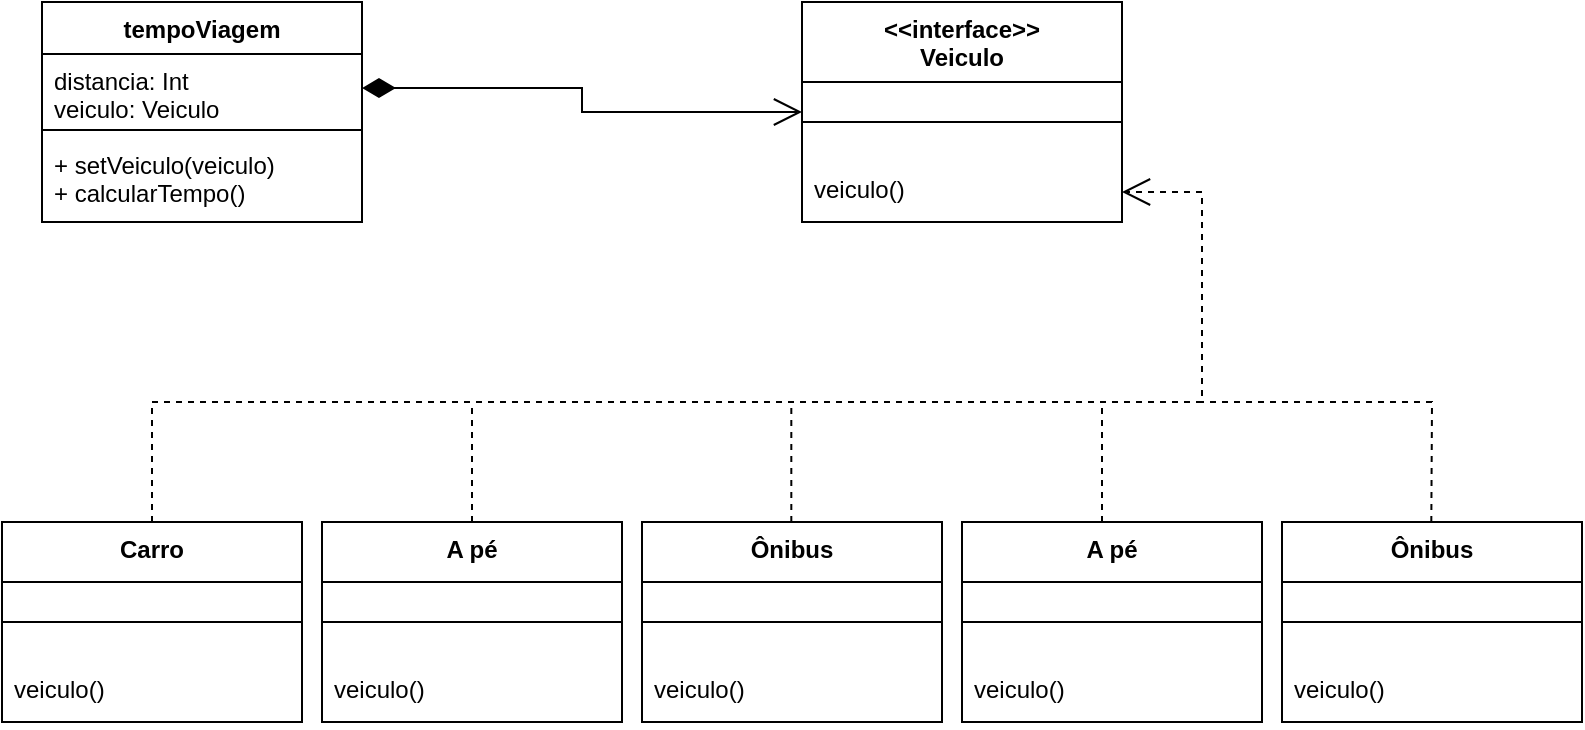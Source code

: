 <mxfile version="24.7.7">
  <diagram id="C5RBs43oDa-KdzZeNtuy" name="Page-1">
    <mxGraphModel dx="1079" dy="492" grid="1" gridSize="10" guides="1" tooltips="1" connect="1" arrows="1" fold="1" page="1" pageScale="1" pageWidth="827" pageHeight="1169" math="0" shadow="0">
      <root>
        <mxCell id="WIyWlLk6GJQsqaUBKTNV-0" />
        <mxCell id="WIyWlLk6GJQsqaUBKTNV-1" parent="WIyWlLk6GJQsqaUBKTNV-0" />
        <mxCell id="KXHuL7IJYubUjfSZ4twf-0" value="tempoViagem" style="swimlane;fontStyle=1;align=center;verticalAlign=top;childLayout=stackLayout;horizontal=1;startSize=26;horizontalStack=0;resizeParent=1;resizeParentMax=0;resizeLast=0;collapsible=1;marginBottom=0;whiteSpace=wrap;html=1;" vertex="1" parent="WIyWlLk6GJQsqaUBKTNV-1">
          <mxGeometry x="30" y="30" width="160" height="110" as="geometry" />
        </mxCell>
        <mxCell id="KXHuL7IJYubUjfSZ4twf-1" value="distancia: Int&lt;br&gt;veiculo: Veiculo" style="text;strokeColor=none;fillColor=none;align=left;verticalAlign=top;spacingLeft=4;spacingRight=4;overflow=hidden;rotatable=0;points=[[0,0.5],[1,0.5]];portConstraint=eastwest;whiteSpace=wrap;html=1;" vertex="1" parent="KXHuL7IJYubUjfSZ4twf-0">
          <mxGeometry y="26" width="160" height="34" as="geometry" />
        </mxCell>
        <mxCell id="KXHuL7IJYubUjfSZ4twf-2" value="" style="line;strokeWidth=1;fillColor=none;align=left;verticalAlign=middle;spacingTop=-1;spacingLeft=3;spacingRight=3;rotatable=0;labelPosition=right;points=[];portConstraint=eastwest;strokeColor=inherit;" vertex="1" parent="KXHuL7IJYubUjfSZ4twf-0">
          <mxGeometry y="60" width="160" height="8" as="geometry" />
        </mxCell>
        <mxCell id="KXHuL7IJYubUjfSZ4twf-3" value="+ setVeiculo(veiculo)&lt;div&gt;+ calcularTempo()&lt;/div&gt;" style="text;strokeColor=none;fillColor=none;align=left;verticalAlign=top;spacingLeft=4;spacingRight=4;overflow=hidden;rotatable=0;points=[[0,0.5],[1,0.5]];portConstraint=eastwest;whiteSpace=wrap;html=1;" vertex="1" parent="KXHuL7IJYubUjfSZ4twf-0">
          <mxGeometry y="68" width="160" height="42" as="geometry" />
        </mxCell>
        <mxCell id="KXHuL7IJYubUjfSZ4twf-4" value="&amp;lt;&amp;lt;interface&amp;gt;&amp;gt;&lt;div&gt;Veiculo&lt;/div&gt;" style="swimlane;fontStyle=1;align=center;verticalAlign=top;childLayout=stackLayout;horizontal=1;startSize=40;horizontalStack=0;resizeParent=1;resizeParentMax=0;resizeLast=0;collapsible=1;marginBottom=0;whiteSpace=wrap;html=1;" vertex="1" parent="WIyWlLk6GJQsqaUBKTNV-1">
          <mxGeometry x="410" y="30" width="160" height="110" as="geometry" />
        </mxCell>
        <mxCell id="KXHuL7IJYubUjfSZ4twf-6" value="" style="line;strokeWidth=1;fillColor=none;align=left;verticalAlign=middle;spacingTop=-1;spacingLeft=3;spacingRight=3;rotatable=0;labelPosition=right;points=[];portConstraint=eastwest;strokeColor=inherit;" vertex="1" parent="KXHuL7IJYubUjfSZ4twf-4">
          <mxGeometry y="40" width="160" height="40" as="geometry" />
        </mxCell>
        <mxCell id="KXHuL7IJYubUjfSZ4twf-7" value="veiculo()" style="text;strokeColor=none;fillColor=none;align=left;verticalAlign=top;spacingLeft=4;spacingRight=4;overflow=hidden;rotatable=0;points=[[0,0.5],[1,0.5]];portConstraint=eastwest;whiteSpace=wrap;html=1;" vertex="1" parent="KXHuL7IJYubUjfSZ4twf-4">
          <mxGeometry y="80" width="160" height="30" as="geometry" />
        </mxCell>
        <mxCell id="KXHuL7IJYubUjfSZ4twf-8" value="Carro" style="swimlane;fontStyle=1;align=center;verticalAlign=top;childLayout=stackLayout;horizontal=1;startSize=30;horizontalStack=0;resizeParent=1;resizeParentMax=0;resizeLast=0;collapsible=1;marginBottom=0;whiteSpace=wrap;html=1;" vertex="1" parent="WIyWlLk6GJQsqaUBKTNV-1">
          <mxGeometry x="10" y="290" width="150" height="100" as="geometry" />
        </mxCell>
        <mxCell id="KXHuL7IJYubUjfSZ4twf-9" value="" style="line;strokeWidth=1;fillColor=none;align=left;verticalAlign=middle;spacingTop=-1;spacingLeft=3;spacingRight=3;rotatable=0;labelPosition=right;points=[];portConstraint=eastwest;strokeColor=inherit;" vertex="1" parent="KXHuL7IJYubUjfSZ4twf-8">
          <mxGeometry y="30" width="150" height="40" as="geometry" />
        </mxCell>
        <mxCell id="KXHuL7IJYubUjfSZ4twf-10" value="veiculo()" style="text;strokeColor=none;fillColor=none;align=left;verticalAlign=top;spacingLeft=4;spacingRight=4;overflow=hidden;rotatable=0;points=[[0,0.5],[1,0.5]];portConstraint=eastwest;whiteSpace=wrap;html=1;" vertex="1" parent="KXHuL7IJYubUjfSZ4twf-8">
          <mxGeometry y="70" width="150" height="30" as="geometry" />
        </mxCell>
        <mxCell id="KXHuL7IJYubUjfSZ4twf-11" value="A pé" style="swimlane;fontStyle=1;align=center;verticalAlign=top;childLayout=stackLayout;horizontal=1;startSize=30;horizontalStack=0;resizeParent=1;resizeParentMax=0;resizeLast=0;collapsible=1;marginBottom=0;whiteSpace=wrap;html=1;" vertex="1" parent="WIyWlLk6GJQsqaUBKTNV-1">
          <mxGeometry x="170" y="290" width="150" height="100" as="geometry" />
        </mxCell>
        <mxCell id="KXHuL7IJYubUjfSZ4twf-12" value="" style="line;strokeWidth=1;fillColor=none;align=left;verticalAlign=middle;spacingTop=-1;spacingLeft=3;spacingRight=3;rotatable=0;labelPosition=right;points=[];portConstraint=eastwest;strokeColor=inherit;" vertex="1" parent="KXHuL7IJYubUjfSZ4twf-11">
          <mxGeometry y="30" width="150" height="40" as="geometry" />
        </mxCell>
        <mxCell id="KXHuL7IJYubUjfSZ4twf-13" value="veiculo()" style="text;strokeColor=none;fillColor=none;align=left;verticalAlign=top;spacingLeft=4;spacingRight=4;overflow=hidden;rotatable=0;points=[[0,0.5],[1,0.5]];portConstraint=eastwest;whiteSpace=wrap;html=1;" vertex="1" parent="KXHuL7IJYubUjfSZ4twf-11">
          <mxGeometry y="70" width="150" height="30" as="geometry" />
        </mxCell>
        <mxCell id="KXHuL7IJYubUjfSZ4twf-14" value="Ônibus" style="swimlane;fontStyle=1;align=center;verticalAlign=top;childLayout=stackLayout;horizontal=1;startSize=30;horizontalStack=0;resizeParent=1;resizeParentMax=0;resizeLast=0;collapsible=1;marginBottom=0;whiteSpace=wrap;html=1;" vertex="1" parent="WIyWlLk6GJQsqaUBKTNV-1">
          <mxGeometry x="330" y="290" width="150" height="100" as="geometry" />
        </mxCell>
        <mxCell id="KXHuL7IJYubUjfSZ4twf-15" value="" style="line;strokeWidth=1;fillColor=none;align=left;verticalAlign=middle;spacingTop=-1;spacingLeft=3;spacingRight=3;rotatable=0;labelPosition=right;points=[];portConstraint=eastwest;strokeColor=inherit;" vertex="1" parent="KXHuL7IJYubUjfSZ4twf-14">
          <mxGeometry y="30" width="150" height="40" as="geometry" />
        </mxCell>
        <mxCell id="KXHuL7IJYubUjfSZ4twf-16" value="veiculo()" style="text;strokeColor=none;fillColor=none;align=left;verticalAlign=top;spacingLeft=4;spacingRight=4;overflow=hidden;rotatable=0;points=[[0,0.5],[1,0.5]];portConstraint=eastwest;whiteSpace=wrap;html=1;" vertex="1" parent="KXHuL7IJYubUjfSZ4twf-14">
          <mxGeometry y="70" width="150" height="30" as="geometry" />
        </mxCell>
        <mxCell id="KXHuL7IJYubUjfSZ4twf-17" value="A pé" style="swimlane;fontStyle=1;align=center;verticalAlign=top;childLayout=stackLayout;horizontal=1;startSize=30;horizontalStack=0;resizeParent=1;resizeParentMax=0;resizeLast=0;collapsible=1;marginBottom=0;whiteSpace=wrap;html=1;" vertex="1" parent="WIyWlLk6GJQsqaUBKTNV-1">
          <mxGeometry x="490" y="290" width="150" height="100" as="geometry" />
        </mxCell>
        <mxCell id="KXHuL7IJYubUjfSZ4twf-18" value="" style="line;strokeWidth=1;fillColor=none;align=left;verticalAlign=middle;spacingTop=-1;spacingLeft=3;spacingRight=3;rotatable=0;labelPosition=right;points=[];portConstraint=eastwest;strokeColor=inherit;" vertex="1" parent="KXHuL7IJYubUjfSZ4twf-17">
          <mxGeometry y="30" width="150" height="40" as="geometry" />
        </mxCell>
        <mxCell id="KXHuL7IJYubUjfSZ4twf-19" value="veiculo()" style="text;strokeColor=none;fillColor=none;align=left;verticalAlign=top;spacingLeft=4;spacingRight=4;overflow=hidden;rotatable=0;points=[[0,0.5],[1,0.5]];portConstraint=eastwest;whiteSpace=wrap;html=1;" vertex="1" parent="KXHuL7IJYubUjfSZ4twf-17">
          <mxGeometry y="70" width="150" height="30" as="geometry" />
        </mxCell>
        <mxCell id="KXHuL7IJYubUjfSZ4twf-20" value="Ônibus" style="swimlane;fontStyle=1;align=center;verticalAlign=top;childLayout=stackLayout;horizontal=1;startSize=30;horizontalStack=0;resizeParent=1;resizeParentMax=0;resizeLast=0;collapsible=1;marginBottom=0;whiteSpace=wrap;html=1;" vertex="1" parent="WIyWlLk6GJQsqaUBKTNV-1">
          <mxGeometry x="650" y="290" width="150" height="100" as="geometry" />
        </mxCell>
        <mxCell id="KXHuL7IJYubUjfSZ4twf-21" value="" style="line;strokeWidth=1;fillColor=none;align=left;verticalAlign=middle;spacingTop=-1;spacingLeft=3;spacingRight=3;rotatable=0;labelPosition=right;points=[];portConstraint=eastwest;strokeColor=inherit;" vertex="1" parent="KXHuL7IJYubUjfSZ4twf-20">
          <mxGeometry y="30" width="150" height="40" as="geometry" />
        </mxCell>
        <mxCell id="KXHuL7IJYubUjfSZ4twf-22" value="veiculo()" style="text;strokeColor=none;fillColor=none;align=left;verticalAlign=top;spacingLeft=4;spacingRight=4;overflow=hidden;rotatable=0;points=[[0,0.5],[1,0.5]];portConstraint=eastwest;whiteSpace=wrap;html=1;" vertex="1" parent="KXHuL7IJYubUjfSZ4twf-20">
          <mxGeometry y="70" width="150" height="30" as="geometry" />
        </mxCell>
        <mxCell id="KXHuL7IJYubUjfSZ4twf-33" value="" style="endArrow=open;html=1;endSize=12;startArrow=diamondThin;startSize=14;startFill=1;edgeStyle=orthogonalEdgeStyle;align=left;verticalAlign=bottom;rounded=0;exitX=1;exitY=0.5;exitDx=0;exitDy=0;entryX=0;entryY=0.5;entryDx=0;entryDy=0;" edge="1" parent="WIyWlLk6GJQsqaUBKTNV-1" source="KXHuL7IJYubUjfSZ4twf-1" target="KXHuL7IJYubUjfSZ4twf-4">
          <mxGeometry x="-1" y="3" relative="1" as="geometry">
            <mxPoint x="210" y="120" as="sourcePoint" />
            <mxPoint x="490" y="360" as="targetPoint" />
            <Array as="points">
              <mxPoint x="300" y="73" />
              <mxPoint x="300" y="85" />
            </Array>
          </mxGeometry>
        </mxCell>
        <mxCell id="KXHuL7IJYubUjfSZ4twf-34" value="" style="endArrow=open;endSize=12;dashed=1;html=1;rounded=0;exitX=0.5;exitY=0;exitDx=0;exitDy=0;entryX=1;entryY=0.5;entryDx=0;entryDy=0;" edge="1" parent="WIyWlLk6GJQsqaUBKTNV-1" source="KXHuL7IJYubUjfSZ4twf-8" target="KXHuL7IJYubUjfSZ4twf-7">
          <mxGeometry width="160" relative="1" as="geometry">
            <mxPoint x="330" y="160" as="sourcePoint" />
            <mxPoint x="570" y="160" as="targetPoint" />
            <Array as="points">
              <mxPoint x="85" y="230" />
              <mxPoint x="610" y="230" />
              <mxPoint x="610" y="125" />
            </Array>
          </mxGeometry>
        </mxCell>
        <mxCell id="KXHuL7IJYubUjfSZ4twf-40" value="" style="endArrow=none;dashed=1;html=1;rounded=0;exitX=0.5;exitY=0;exitDx=0;exitDy=0;" edge="1" parent="WIyWlLk6GJQsqaUBKTNV-1" source="KXHuL7IJYubUjfSZ4twf-11">
          <mxGeometry width="50" height="50" relative="1" as="geometry">
            <mxPoint x="240" y="280" as="sourcePoint" />
            <mxPoint x="245" y="230" as="targetPoint" />
          </mxGeometry>
        </mxCell>
        <mxCell id="KXHuL7IJYubUjfSZ4twf-41" value="" style="endArrow=none;dashed=1;html=1;rounded=0;exitX=0.5;exitY=0;exitDx=0;exitDy=0;" edge="1" parent="WIyWlLk6GJQsqaUBKTNV-1">
          <mxGeometry width="50" height="50" relative="1" as="geometry">
            <mxPoint x="404.66" y="290" as="sourcePoint" />
            <mxPoint x="404.66" y="230" as="targetPoint" />
          </mxGeometry>
        </mxCell>
        <mxCell id="KXHuL7IJYubUjfSZ4twf-42" value="" style="endArrow=none;dashed=1;html=1;rounded=0;exitX=0.5;exitY=0;exitDx=0;exitDy=0;" edge="1" parent="WIyWlLk6GJQsqaUBKTNV-1">
          <mxGeometry width="50" height="50" relative="1" as="geometry">
            <mxPoint x="560" y="290" as="sourcePoint" />
            <mxPoint x="560" y="230" as="targetPoint" />
          </mxGeometry>
        </mxCell>
        <mxCell id="KXHuL7IJYubUjfSZ4twf-43" value="" style="endArrow=none;dashed=1;html=1;rounded=0;exitX=0.5;exitY=0;exitDx=0;exitDy=0;" edge="1" parent="WIyWlLk6GJQsqaUBKTNV-1">
          <mxGeometry width="50" height="50" relative="1" as="geometry">
            <mxPoint x="724.66" y="290" as="sourcePoint" />
            <mxPoint x="610" y="230" as="targetPoint" />
            <Array as="points">
              <mxPoint x="725" y="230" />
            </Array>
          </mxGeometry>
        </mxCell>
      </root>
    </mxGraphModel>
  </diagram>
</mxfile>
